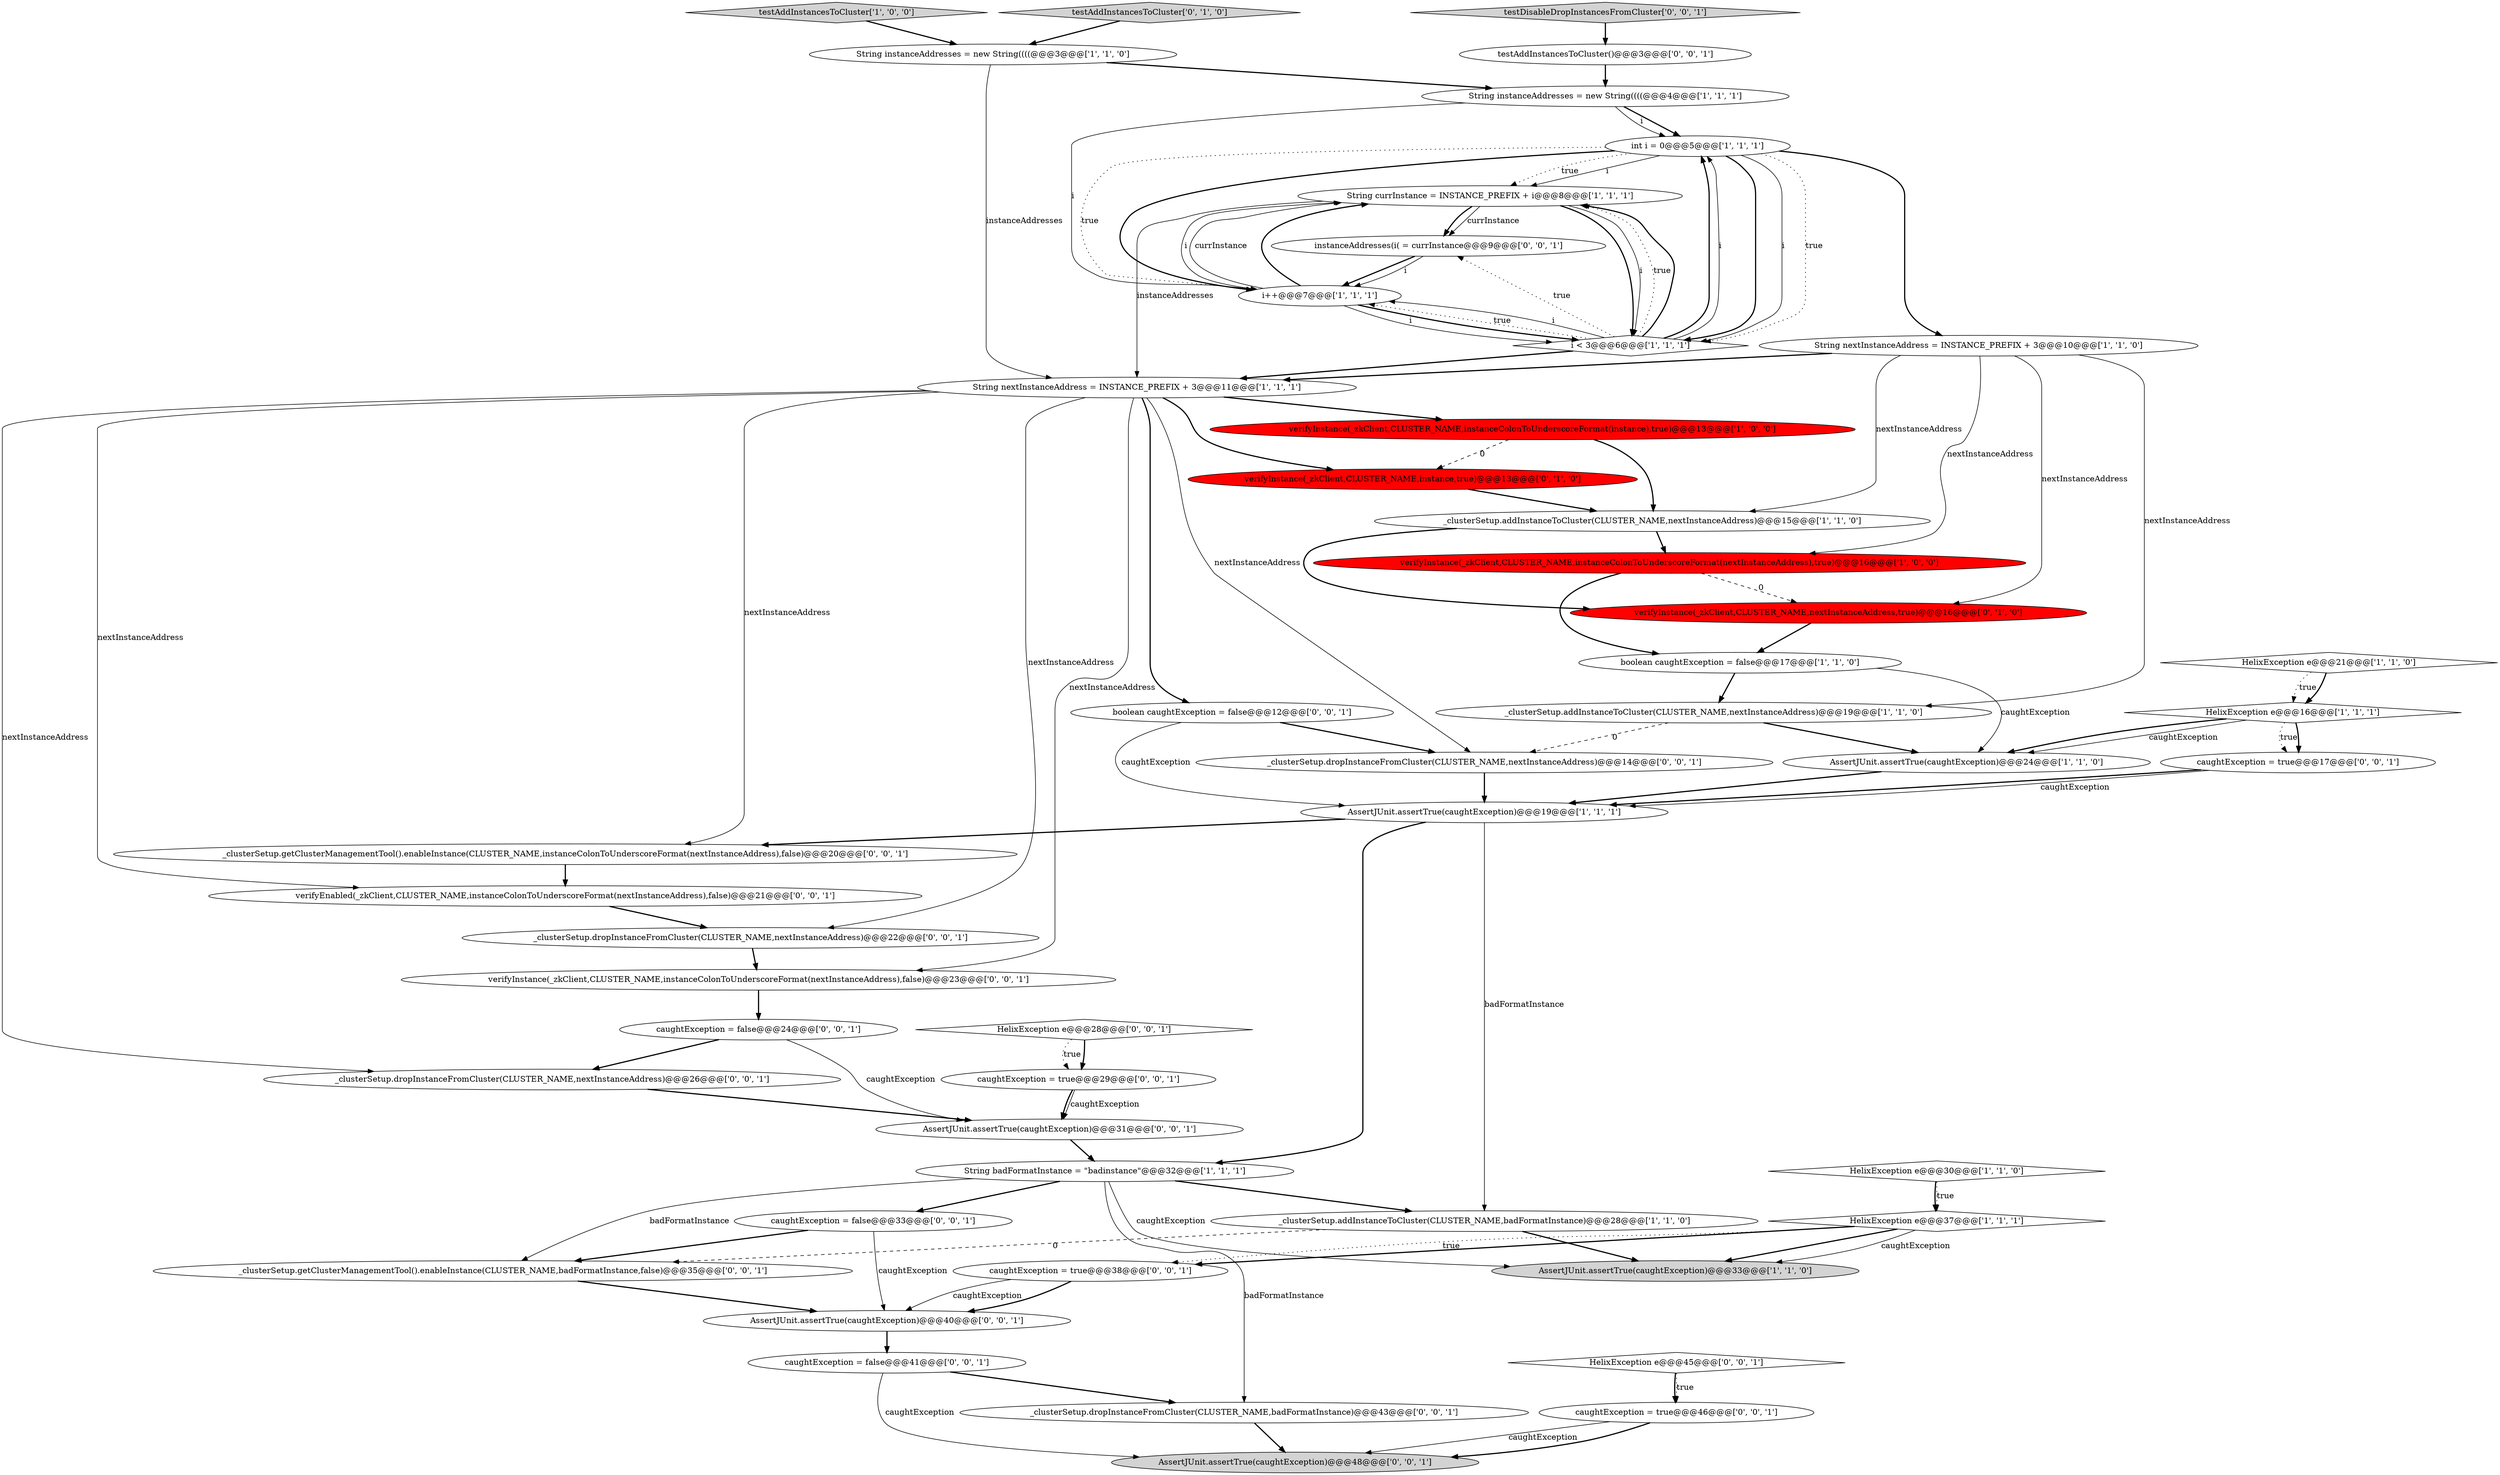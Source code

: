 digraph {
9 [style = filled, label = "testAddInstancesToCluster['1', '0', '0']", fillcolor = lightgray, shape = diamond image = "AAA0AAABBB1BBB"];
32 [style = filled, label = "boolean caughtException = false@@@12@@@['0', '0', '1']", fillcolor = white, shape = ellipse image = "AAA0AAABBB3BBB"];
41 [style = filled, label = "caughtException = false@@@41@@@['0', '0', '1']", fillcolor = white, shape = ellipse image = "AAA0AAABBB3BBB"];
31 [style = filled, label = "_clusterSetup.dropInstanceFromCluster(CLUSTER_NAME,badFormatInstance)@@@43@@@['0', '0', '1']", fillcolor = white, shape = ellipse image = "AAA0AAABBB3BBB"];
1 [style = filled, label = "String nextInstanceAddress = INSTANCE_PREFIX + 3@@@10@@@['1', '1', '0']", fillcolor = white, shape = ellipse image = "AAA0AAABBB1BBB"];
10 [style = filled, label = "verifyInstance(_zkClient,CLUSTER_NAME,instanceColonToUnderscoreFormat(nextInstanceAddress),true)@@@16@@@['1', '0', '0']", fillcolor = red, shape = ellipse image = "AAA1AAABBB1BBB"];
16 [style = filled, label = "boolean caughtException = false@@@17@@@['1', '1', '0']", fillcolor = white, shape = ellipse image = "AAA0AAABBB1BBB"];
39 [style = filled, label = "verifyEnabled(_zkClient,CLUSTER_NAME,instanceColonToUnderscoreFormat(nextInstanceAddress),false)@@@21@@@['0', '0', '1']", fillcolor = white, shape = ellipse image = "AAA0AAABBB3BBB"];
24 [style = filled, label = "verifyInstance(_zkClient,CLUSTER_NAME,instance,true)@@@13@@@['0', '1', '0']", fillcolor = red, shape = ellipse image = "AAA1AAABBB2BBB"];
37 [style = filled, label = "HelixException e@@@45@@@['0', '0', '1']", fillcolor = white, shape = diamond image = "AAA0AAABBB3BBB"];
22 [style = filled, label = "HelixException e@@@30@@@['1', '1', '0']", fillcolor = white, shape = diamond image = "AAA0AAABBB1BBB"];
6 [style = filled, label = "String instanceAddresses = new String((((@@@3@@@['1', '1', '0']", fillcolor = white, shape = ellipse image = "AAA0AAABBB1BBB"];
43 [style = filled, label = "_clusterSetup.dropInstanceFromCluster(CLUSTER_NAME,nextInstanceAddress)@@@22@@@['0', '0', '1']", fillcolor = white, shape = ellipse image = "AAA0AAABBB3BBB"];
47 [style = filled, label = "HelixException e@@@28@@@['0', '0', '1']", fillcolor = white, shape = diamond image = "AAA0AAABBB3BBB"];
44 [style = filled, label = "_clusterSetup.getClusterManagementTool().enableInstance(CLUSTER_NAME,badFormatInstance,false)@@@35@@@['0', '0', '1']", fillcolor = white, shape = ellipse image = "AAA0AAABBB3BBB"];
15 [style = filled, label = "verifyInstance(_zkClient,CLUSTER_NAME,instanceColonToUnderscoreFormat(instance),true)@@@13@@@['1', '0', '0']", fillcolor = red, shape = ellipse image = "AAA1AAABBB1BBB"];
17 [style = filled, label = "String currInstance = INSTANCE_PREFIX + i@@@8@@@['1', '1', '1']", fillcolor = white, shape = ellipse image = "AAA0AAABBB1BBB"];
28 [style = filled, label = "_clusterSetup.getClusterManagementTool().enableInstance(CLUSTER_NAME,instanceColonToUnderscoreFormat(nextInstanceAddress),false)@@@20@@@['0', '0', '1']", fillcolor = white, shape = ellipse image = "AAA0AAABBB3BBB"];
40 [style = filled, label = "caughtException = false@@@24@@@['0', '0', '1']", fillcolor = white, shape = ellipse image = "AAA0AAABBB3BBB"];
29 [style = filled, label = "caughtException = true@@@17@@@['0', '0', '1']", fillcolor = white, shape = ellipse image = "AAA0AAABBB3BBB"];
42 [style = filled, label = "_clusterSetup.dropInstanceFromCluster(CLUSTER_NAME,nextInstanceAddress)@@@14@@@['0', '0', '1']", fillcolor = white, shape = ellipse image = "AAA0AAABBB3BBB"];
21 [style = filled, label = "String instanceAddresses = new String((((@@@4@@@['1', '1', '1']", fillcolor = white, shape = ellipse image = "AAA0AAABBB1BBB"];
27 [style = filled, label = "AssertJUnit.assertTrue(caughtException)@@@40@@@['0', '0', '1']", fillcolor = white, shape = ellipse image = "AAA0AAABBB3BBB"];
46 [style = filled, label = "caughtException = true@@@38@@@['0', '0', '1']", fillcolor = white, shape = ellipse image = "AAA0AAABBB3BBB"];
8 [style = filled, label = "_clusterSetup.addInstanceToCluster(CLUSTER_NAME,badFormatInstance)@@@28@@@['1', '1', '0']", fillcolor = white, shape = ellipse image = "AAA0AAABBB1BBB"];
0 [style = filled, label = "int i = 0@@@5@@@['1', '1', '1']", fillcolor = white, shape = ellipse image = "AAA0AAABBB1BBB"];
14 [style = filled, label = "String nextInstanceAddress = INSTANCE_PREFIX + 3@@@11@@@['1', '1', '1']", fillcolor = white, shape = ellipse image = "AAA0AAABBB1BBB"];
7 [style = filled, label = "AssertJUnit.assertTrue(caughtException)@@@24@@@['1', '1', '0']", fillcolor = white, shape = ellipse image = "AAA0AAABBB1BBB"];
23 [style = filled, label = "verifyInstance(_zkClient,CLUSTER_NAME,nextInstanceAddress,true)@@@16@@@['0', '1', '0']", fillcolor = red, shape = ellipse image = "AAA1AAABBB2BBB"];
25 [style = filled, label = "testAddInstancesToCluster['0', '1', '0']", fillcolor = lightgray, shape = diamond image = "AAA0AAABBB2BBB"];
33 [style = filled, label = "caughtException = false@@@33@@@['0', '0', '1']", fillcolor = white, shape = ellipse image = "AAA0AAABBB3BBB"];
18 [style = filled, label = "AssertJUnit.assertTrue(caughtException)@@@19@@@['1', '1', '1']", fillcolor = white, shape = ellipse image = "AAA0AAABBB1BBB"];
36 [style = filled, label = "verifyInstance(_zkClient,CLUSTER_NAME,instanceColonToUnderscoreFormat(nextInstanceAddress),false)@@@23@@@['0', '0', '1']", fillcolor = white, shape = ellipse image = "AAA0AAABBB3BBB"];
38 [style = filled, label = "AssertJUnit.assertTrue(caughtException)@@@31@@@['0', '0', '1']", fillcolor = white, shape = ellipse image = "AAA0AAABBB3BBB"];
2 [style = filled, label = "String badFormatInstance = \"badinstance\"@@@32@@@['1', '1', '1']", fillcolor = white, shape = ellipse image = "AAA0AAABBB1BBB"];
13 [style = filled, label = "_clusterSetup.addInstanceToCluster(CLUSTER_NAME,nextInstanceAddress)@@@15@@@['1', '1', '0']", fillcolor = white, shape = ellipse image = "AAA0AAABBB1BBB"];
30 [style = filled, label = "caughtException = true@@@46@@@['0', '0', '1']", fillcolor = white, shape = ellipse image = "AAA0AAABBB3BBB"];
49 [style = filled, label = "testAddInstancesToCluster()@@@3@@@['0', '0', '1']", fillcolor = white, shape = ellipse image = "AAA0AAABBB3BBB"];
45 [style = filled, label = "caughtException = true@@@29@@@['0', '0', '1']", fillcolor = white, shape = ellipse image = "AAA0AAABBB3BBB"];
35 [style = filled, label = "AssertJUnit.assertTrue(caughtException)@@@48@@@['0', '0', '1']", fillcolor = lightgray, shape = ellipse image = "AAA0AAABBB3BBB"];
3 [style = filled, label = "HelixException e@@@16@@@['1', '1', '1']", fillcolor = white, shape = diamond image = "AAA0AAABBB1BBB"];
4 [style = filled, label = "HelixException e@@@37@@@['1', '1', '1']", fillcolor = white, shape = diamond image = "AAA0AAABBB1BBB"];
26 [style = filled, label = "_clusterSetup.dropInstanceFromCluster(CLUSTER_NAME,nextInstanceAddress)@@@26@@@['0', '0', '1']", fillcolor = white, shape = ellipse image = "AAA0AAABBB3BBB"];
48 [style = filled, label = "instanceAddresses(i( = currInstance@@@9@@@['0', '0', '1']", fillcolor = white, shape = ellipse image = "AAA0AAABBB3BBB"];
20 [style = filled, label = "i < 3@@@6@@@['1', '1', '1']", fillcolor = white, shape = diamond image = "AAA0AAABBB1BBB"];
11 [style = filled, label = "AssertJUnit.assertTrue(caughtException)@@@33@@@['1', '1', '0']", fillcolor = lightgray, shape = ellipse image = "AAA0AAABBB1BBB"];
12 [style = filled, label = "HelixException e@@@21@@@['1', '1', '0']", fillcolor = white, shape = diamond image = "AAA0AAABBB1BBB"];
5 [style = filled, label = "i++@@@7@@@['1', '1', '1']", fillcolor = white, shape = ellipse image = "AAA0AAABBB1BBB"];
19 [style = filled, label = "_clusterSetup.addInstanceToCluster(CLUSTER_NAME,nextInstanceAddress)@@@19@@@['1', '1', '0']", fillcolor = white, shape = ellipse image = "AAA0AAABBB1BBB"];
34 [style = filled, label = "testDisableDropInstancesFromCluster['0', '0', '1']", fillcolor = lightgray, shape = diamond image = "AAA0AAABBB3BBB"];
16->7 [style = solid, label="caughtException"];
14->24 [style = bold, label=""];
0->5 [style = dotted, label="true"];
5->20 [style = bold, label=""];
14->42 [style = solid, label="nextInstanceAddress"];
20->0 [style = bold, label=""];
46->27 [style = solid, label="caughtException"];
33->27 [style = solid, label="caughtException"];
25->6 [style = bold, label=""];
9->6 [style = bold, label=""];
29->18 [style = bold, label=""];
22->4 [style = bold, label=""];
31->35 [style = bold, label=""];
45->38 [style = bold, label=""];
40->26 [style = bold, label=""];
14->36 [style = solid, label="nextInstanceAddress"];
2->31 [style = solid, label="badFormatInstance"];
3->7 [style = solid, label="caughtException"];
33->44 [style = bold, label=""];
8->11 [style = bold, label=""];
14->43 [style = solid, label="nextInstanceAddress"];
1->10 [style = solid, label="nextInstanceAddress"];
4->46 [style = bold, label=""];
17->20 [style = bold, label=""];
5->17 [style = solid, label="currInstance"];
12->3 [style = dotted, label="true"];
15->13 [style = bold, label=""];
21->0 [style = bold, label=""];
3->29 [style = dotted, label="true"];
20->14 [style = bold, label=""];
16->19 [style = bold, label=""];
5->17 [style = bold, label=""];
18->28 [style = bold, label=""];
17->20 [style = solid, label="i"];
38->2 [style = bold, label=""];
17->48 [style = solid, label="currInstance"];
20->5 [style = dotted, label="true"];
0->17 [style = solid, label="i"];
3->7 [style = bold, label=""];
21->5 [style = solid, label="i"];
2->33 [style = bold, label=""];
0->20 [style = bold, label=""];
14->15 [style = bold, label=""];
48->5 [style = bold, label=""];
20->48 [style = dotted, label="true"];
17->14 [style = solid, label="instanceAddresses"];
32->42 [style = bold, label=""];
22->4 [style = dotted, label="true"];
3->29 [style = bold, label=""];
14->28 [style = solid, label="nextInstanceAddress"];
32->18 [style = solid, label="caughtException"];
24->13 [style = bold, label=""];
13->10 [style = bold, label=""];
36->40 [style = bold, label=""];
34->49 [style = bold, label=""];
6->21 [style = bold, label=""];
28->39 [style = bold, label=""];
37->30 [style = bold, label=""];
14->39 [style = solid, label="nextInstanceAddress"];
20->17 [style = dotted, label="true"];
15->24 [style = dashed, label="0"];
0->20 [style = solid, label="i"];
43->36 [style = bold, label=""];
48->5 [style = solid, label="i"];
30->35 [style = solid, label="caughtException"];
5->17 [style = solid, label="i"];
40->38 [style = solid, label="caughtException"];
30->35 [style = bold, label=""];
10->16 [style = bold, label=""];
4->46 [style = dotted, label="true"];
0->1 [style = bold, label=""];
20->0 [style = solid, label="i"];
7->18 [style = bold, label=""];
2->11 [style = solid, label="caughtException"];
47->45 [style = bold, label=""];
12->3 [style = bold, label=""];
41->31 [style = bold, label=""];
8->44 [style = dashed, label="0"];
14->32 [style = bold, label=""];
19->42 [style = dashed, label="0"];
10->23 [style = dashed, label="0"];
0->5 [style = bold, label=""];
14->26 [style = solid, label="nextInstanceAddress"];
42->18 [style = bold, label=""];
23->16 [style = bold, label=""];
20->5 [style = solid, label="i"];
20->17 [style = bold, label=""];
29->18 [style = solid, label="caughtException"];
45->38 [style = solid, label="caughtException"];
2->44 [style = solid, label="badFormatInstance"];
5->20 [style = solid, label="i"];
41->35 [style = solid, label="caughtException"];
39->43 [style = bold, label=""];
47->45 [style = dotted, label="true"];
0->20 [style = dotted, label="true"];
18->2 [style = bold, label=""];
1->19 [style = solid, label="nextInstanceAddress"];
49->21 [style = bold, label=""];
37->30 [style = dotted, label="true"];
4->11 [style = solid, label="caughtException"];
26->38 [style = bold, label=""];
46->27 [style = bold, label=""];
27->41 [style = bold, label=""];
17->48 [style = bold, label=""];
13->23 [style = bold, label=""];
0->17 [style = dotted, label="true"];
6->14 [style = solid, label="instanceAddresses"];
1->14 [style = bold, label=""];
44->27 [style = bold, label=""];
4->11 [style = bold, label=""];
18->8 [style = solid, label="badFormatInstance"];
21->0 [style = solid, label="i"];
19->7 [style = bold, label=""];
1->13 [style = solid, label="nextInstanceAddress"];
2->8 [style = bold, label=""];
1->23 [style = solid, label="nextInstanceAddress"];
}
